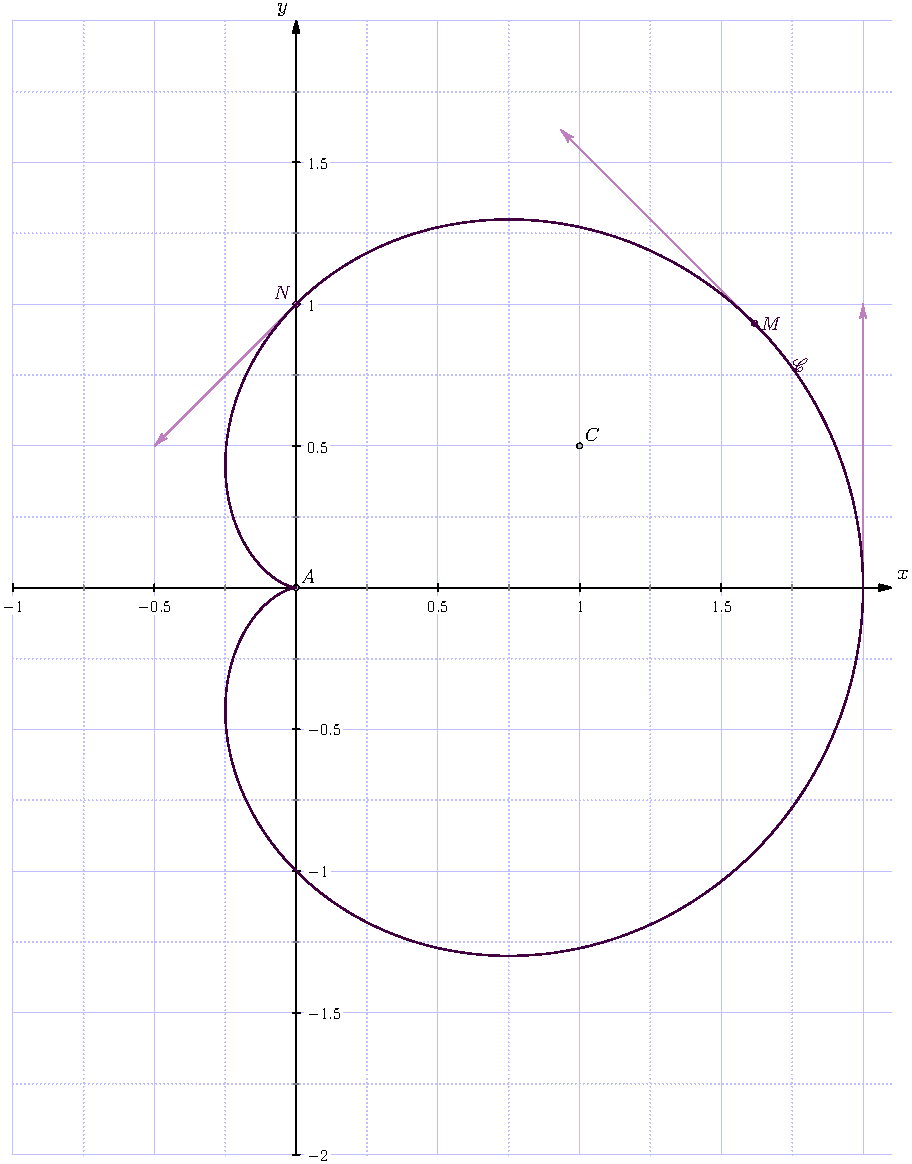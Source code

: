 import graph;
usepackage("mathrsfs");

// Structure fonction 
struct fonction {
	string type; // type : cartésienne, polaire, paramétrique
	real f(real); // définition de la fonction cartésienne
	real x(real); // définition de la fonction paramétrique
	real y(real); // définition de la fonction paramétrique
	real rho(real); // définition de la fonction polaire
	real[] min,max; // intervalles de la variable
	int n; // nombre de points à calculer
	pen couleur_fonction; // couleur (dark)red,blue,green,magenta,cyan,olive,brown,gray
	pen epaisseur_fonction; // épaisseur 1bp, ...
	pen trait_fonction; //trait solid,dotted,dashed,longdashed,dashdotted,longdashdotted
	string legende; // légende de la courbe
	real position_legende; // paramètre de positionnement de la légende
	align alignement_legende; // S,N,E,W,NE,NW,SE,SW,...
	pen couleur_legende; // couleur de la légende
	real[] parametres_points; // paramètres des points sur la courbe
	string[] legendes_points; // noms des points sur la courbe
	align[] alignements_points; // S,N,E,W,NE,NW,SE,SW,...
	real[] diametres_points; // diamètre du disque
	pen[] couleurs_points; // couleur (dark)red,blue,green,magenta,cyan,olive,brown,gray
	real[] parametres_tangentes; // paramètres (x,t ou thêta) des tangentes à la courbe séparés par une virgule
	pen[] couleurs_tangentes; // couleurs des points séparés par une virgule
	pen[] epaisseurs_tangentes; // épaisseur des tangentes
	real[] directions_tangentes; // 1 : sens de parcours, 2 : des deux côtés
	real[] coefficient_tangentes; // coef de réduction ou d'agrandissement
	real coef_label_fct; // Coefficient taille des caractères
}

real nb_derive(real f(real),real x, real h=1/10^6){
	// renvoie le nombre dérivé de la fonction f en x
	return (f(x+h)-f(x))/h;
}

// Procédures issues de base_pi
struct rational
{/*'p' est le numérateur, 'q' est le dénominateur.
   'ep' est la précision avec laquelle le rationnel a été obtenu dans
   le cas où il y convertion à partir d'un irrationnel.
  */
  int p;
  int q;
  real ep;
}

rational operator init() {return new rational;}
rational rational(real x, real ep=1/10^5)
{/*Retourne le rationnel qui approxime 'x' tel que 'abs(p/q-x)<=ep'.
 */
  rational orat;
  int q=1;
  while (abs(round(q*x)-q*x)>ep)
    {
      ++q;
    }
  orat.p=round(q*x);
  orat.q=q;
  orat.ep=ep;
  return orat;
}

int pgcd(int a, int b)
{
  int a_=abs(a), b_=abs(b), r=a_;
  if (b_>a_) {a_=b_; b_=r; r=a_;}
  while (r>0)
    {
      r=a_%b_;
      a_=b_;
      b_=r;
    }
  return a_;
}

string texfrac(int p, int q,
               string factor="",
               bool signin=false, bool factorin=true,
               bool displaystyle=false,
               bool zero=true)
{/*Retourne le code LaTeX pour écrire la fraction p/q*factor.
   Si 'signin' vaut 'true' le signe '-' est dans la fraction (au
   numérateur).
   Si 'displaystyle' vaut 'true' le code est en mode 'displaystyle'.
   Si 'zero' vaut 'false' et 'p' vaut 0, le code génère 0/p*factor; 0
   si 'zero' vaut 'true'.
  */
  if (p==0) return (zero ? "$0$" : "");
  string disp= displaystyle ? "$\displaystyle " : "$";
  int pgcd=pgcd(p,q);
  int num= round(p/pgcd), den= round(q/pgcd);
  string nums;
  if (num==1)
    if (factor=="" || (!factorin && (den !=1))) nums="1"; else nums="";
  else
    if (num==-1)
      if (factor=="" || (!factorin && (den !=1))) nums="-1"; else nums="-";
    else nums= (string) num;
  if (den==1) return "$" + nums + factor + "$";
  else
    {
      string dens= (den==1) ? "" : (string) den;
      if (signin || num>0)
        if (factorin)
          return disp + "\frac{" + nums + factor + "}{" + (string) dens + "}$";
        else
          return disp + "\frac{" + nums + "}{" + (string) dens + "}"+ factor + "$";
      else
        {
          if (num==-1)
            if (factor=="" || !factorin) nums="1"; else nums="";
          else nums=(string)(abs(num));
          if (factorin)
            return disp + "-\frac{" + nums + factor + "}{" + (string) dens + "}$";
          else
            return disp + "-\frac{" + nums + "}{" + (string) dens + "}"+ factor + "$";
        }
    }
}

string texfrac(rational x,
               string factor="",
               bool signin=false, bool factorin=true,
               bool displaystyle=false,
               bool zero=true)
{
  return texfrac(x.p, x.q, factor, signin, factorin, displaystyle, zero);
}

ticklabel labelfrac(real ep=1/10^5, real factor=1.0,
                    string symbol="",
                    bool signin=false, bool symbolin=true,
                    bool displaystyle=false,
                    bool zero=true)
{
  return new string(real x)
    {
      return texfrac(rational(x/factor), symbol, signin, symbolin, displaystyle, zero);
    };
}
////////////////////////////////////////////////////////////////////////

fonction[] fonctions; // tableau des fonctions à tracer

// Taille du dessin
unitsize(5cm,5cm); // ou size(10cm);
// Taille de la fenêtre
real xmin=-1,xmax=2.1; 
real ymin=-2,ymax=2;
// Propriétés du graphique /////////////////////////////////////////////
bool quadrillage=true; // affiche le quadrillage ou non
bool xaxe=true; // affiche l'axe horizontal ou non
real xPasPrincipal=0.5; // pas principal de l'axe horizontal
real xPasSecondaire=0.25; // pas secondaire de l'axe horizontal
int xNbChiffres=2 ; // nombre de chiffres pour les graduations. 0=valeur exacte.
real xfactor=pi; string xsymbol="\pi"; // pris en compte seulement si xNbChiffres=0
string legende_x="$x$"; // légende de l'axe horizontal
real coef_labelx=0.7; // Coefficient taille du label x
bool yaxe=true; // affiche l'axe vertical ou non
real yPasPrincipal=0.5; // pas principal de l'axe vertical
real yPasSecondaire=0.25; // pas secondaire de l'axe vertical
int yNbChiffres=2; // nombre de chiffres pour les graduations. 0=valeur exacte.
real yfactor=1; string ysymbol=""; // pris en compte seulement si yNbChiffres=0
string legende_y="$y$"; // légende de l'axe vertical
real coef_labely=0.7; // Coefficient taille du label y
bool repereoij=false; // affiche O et les vecteurs i et j

// Création du dessin
draw(box((xmin,ymin),(xmax,ymax)),invisible);

// Une fonction à tracer ///////////////////////////////////////////////
fonction fct;
fct.type="pol"; // type d'équation (car (cartésienne), pol (polaire), par (paramétrique))
fct.f=new real(real x) {return x^2;}; // cartésienne
fct.x=new real(real t) {return sin(2*t);}; // paramétrique
fct.y=new real(real t) {return sin(3*t);}; // paramétrique
fct.rho=new real(real theta) {return 1+cos(theta);}; // polaire
fct.min=new real[] {0}; // bornes inf de l'intervalle de la variable (x,t ou thêta)
fct.max=new real[] {2*pi}; // bornes sup de l'intervalle de la variable (x,t ou thêta)
fct.n=400; // nombre de points à calculer
fct.couleur_fonction=darkmagenta; // couleur ( (dark)red,blue,green,magenta,cyan,olive,brown,gray)
fct.epaisseur_fonction=linewidth(0.75bp); // épaisseur (0.75bp)
fct.trait_fonction=solid; //trait (solid,dotted,dashed,longdashed,dashdotted,longdashdotted)
fct.position_legende=pi/8; // paramètre (x,t ou thêta) de positionnement de la légende 
fct.legende="$\mathscr{C}$"; // légende de la courbe ("$\mathscr{C}$")
fct.alignement_legende=N; // alignement de la légende (S,N,E,W,NE,NW,SE,SW,...)
fct.couleur_legende=fct.couleur_fonction; // couleur de la légende
fct.parametres_points=new real[] {pi/6,pi/2}; // paramètres (x,t ou thêta) des points sur la courbe séparés par une virgule
fct.legendes_points=new string[] {"$M$","$N$"}; // legendes des points séparés par une virgule
fct.alignements_points=new align[] {E,NW}; // alignement des points séparés par une virgule
fct.diametres_points=new real[] {3bp}; // diamètres des points séparés par une virgule
fct.couleurs_points=new pen[] {fct.couleur_fonction}; // couleurs des points séparés par une virgule
fct.parametres_tangentes=new real[] {pi/6,0,pi/2}; // paramètres (x,t ou thêta) des tangentes à la courbe séparés par une virgule
fct.couleurs_tangentes=new pen[] {fct.couleur_fonction+0.5*white}; // couleurs des tangentes séparées par une virgule
fct.directions_tangentes=new real[] {1}; // 1 : sens de parcours, 2 : des deux côtés
fct.coefficient_tangentes=new real[] {0.5,0.5}; // coef de réduction ou d'agrandissement
fct.epaisseurs_tangentes=new pen[] {linewidth(0.5bp)}; // épaisseurs des tangentes
fct.coef_label_fct=0.8; // coefficient taille des caractères
fonctions.push(fct);
// fin de la fonction à tracer /////////////////////////////////////////

// Points à placer /////////////////////////////////////////////////////
pair[] coordonnees_points={(0,0),(1,0.5)}; // coordonnées des points séparés par une virgule ((1,2),(2,-1),...)
string[] legendes_points={"$A$","$C$"}; // légendes des points séparés par une virgule ("$A$","$B$",...)
align[] alignements_points={NE}; // alignement des légendes séparés par une virgule (S,N,E,W,NE,NW,SE,SW,...) 
real[] diametres_points={3bp}; // diamètre des points séparés par une virgule (3bp)
pen[] couleurs_points={black}; // couleurs des points séparés par une virgule ((dark)red,blue,green,magenta,cyan,olive,brown,gray)
real coef_label_points=0.8; // coefficient taille des caractères
// fin des points à placer /////////////////////////////////////////////

if (quadrillage) {
// Quadrillage horizontal //////////////////////////////////////////////
ticks yticks=Ticks("%",extend=true,
		Step=yPasPrincipal,Size=.6mm, // graduation principale
		step=yPasSecondaire,size=.4mm, // graduation secondaire
		pTick=paleblue+.2bp,
		ptick=dotted+.5bp+paleblue
	);
yaxis(ymin=ymin,ymax=ymax,
	LeftRight,
	yticks, 
	above=false,
	p=nullpen
); 

// Quadrillage vertical ////////////////////////////////////////////////
ticks xticks=Ticks("%",extend=true,
		Step=xPasPrincipal,Size=.6mm, // graduation principale
		step=xPasSecondaire,size=.4mm, // graduation secondaire
		pTick=paleblue+.2bp,
		ptick=dotted+.5bp+paleblue
	);
xaxis(xmin=xmin,xmax=xmax,
	BottomTop,
	xticks, 
	above=false,
	p=nullpen
); 
}
//write(max(currentpicture));

if(xaxe) {
// Axes x //////////////////////////////////////////////////////////////
string xFormat=(xNbChiffres==0 ? "" : "$%."+string(xNbChiffres)+"g$");
ticks xticks=Ticks(
		scale(coef_labelx)*Label(xFormat,align=E,Fill(white)),
		(xNbChiffres==0 ? labelfrac(factor=xfactor,symbol=xsymbol) : null),
		NoZero, // afficher le zéro
		begin=true,beginlabel=true, // Affiche première graduation
		end=false,endlabel=false, // Affiche dernière graduation
		Step=xPasPrincipal,Size=.6mm,pTick=black, // Pas des graduations principales
		step=xPasSecondaire,size=.4mm,ptick=gray // Pas des graduations secondaires
	);
xaxis(scale(coef_labelx+0.2)*Label(legende_x,position=EndPoint, align=2E+N),
	xmin=xmin,xmax=xmax,
	xticks, 
	Arrow(6),
	above=true
);
}

if(yaxe) {
// Axes y //////////////////////////////////////////////////////////////
string yFormat=(yNbChiffres==0 ? "" : "$%."+string(yNbChiffres)+"g$");
ticks yticks=Ticks(
		scale(coef_labely)*Label(yFormat,align=E,Fill(white)),
		(yNbChiffres==0 ? labelfrac(factor=yfactor,symbol=ysymbol) : null),
		NoZero, // afficher le zéro
		begin=true,beginlabel=true, // Affiche première graduation
		end=false,endlabel=false, // Affiche dernière graduation
		Step=yPasPrincipal,Size=.6mm,pTick=black, // Pas des graduations principales
		step=yPasSecondaire,size=.4mm,ptick=gray // Pas des graduations secondaires
	);
yaxis(scale(coef_labely+0.2)*Label(legende_y,position=EndPoint, align=2N+W), 
	ymin=ymin,ymax=ymax, 
	yticks,
	above=true,
	Arrow(6)); 
}

pair cpmax=max(currentpicture,true);
pair cpmin=min(currentpicture,true);
//write(cpmin,cpmax);
//xmax=currentpicture.userMax().x;
//ymax=currentpicture.userMax().y;
//write(xmax,ymax);

// Placement des points ////////////////////////////////////////////////
for (int k=0; k<coordonnees_points.length; ++k) {
	// si pas d'attribut pour un point, on prend ceux du premier point
	align alignement=(k>=alignements_points.length) ? alignements_points[0] : alignements_points[k];
	real diametre=(k>=diametres_points.length) ? diametres_points[0] : diametres_points[k];
	pen couleur=(k>=couleurs_points.length) ? couleurs_points[0] : couleurs_points[k];
	string legende=(k>=legendes_points.length) ? "" : legendes_points[k];
	pair coordonnees=coordonnees_points[k];
	// disque extérieur
	dot(coordonnees,diametre+couleur);
	// disque intérieur
	dot(coordonnees,couleur+0.7*white+(diametre-1.5bp));
	// légende
	label(scale(coef_label_points)*legende,coordonnees,alignement,couleur);
}

// Construction des courbes ////////////////////////////////////////////
picture picgraph;
for (int k=0; k<fonctions.length; ++k) {	
	if(fonctions[k].type=="car"){
		// Tracé de la courbe
		for (int j=0; j<fonctions[k].min.length; ++j) {
			draw(picgraph,graph(picgraph,fonctions[k].f,fonctions[k].min[j],fonctions[k].max[j],fonctions[k].n),fonctions[k].couleur_fonction+fonctions[k].epaisseur_fonction+fonctions[k].trait_fonction);
		}
		// Légende de la courbe
		label(scale(fonctions[k].coef_label_fct)*fonctions[k].legende,(fonctions[k].position_legende,fonctions[k].f(fonctions[k].position_legende)),fonctions[k].alignement_legende,fonctions[k].couleur_legende); 
		// Points
		for (int j=0; j<fonctions[k].parametres_points.length; ++j) {
			// si pas d'attribut pour un point, on prend ceux du premier point
			align alignement=(j>=fonctions[k].alignements_points.length) ? fonctions[k].alignements_points[0] : fonctions[k].alignements_points[j];
			real diametre=(j>=fonctions[k].diametres_points.length) ? fonctions[k].diametres_points[0] : fonctions[k].diametres_points[j];
			pen couleur=(j>=fonctions[k].couleurs_points.length) ? fonctions[k].couleurs_points[0] : fonctions[k].couleurs_points[j];			
			pair coordonnees=(fonctions[k].parametres_points[j],fonctions[k].f(fonctions[k].parametres_points[j]));
			// disque extérieur
			dot(coordonnees,diametre+fonctions[k].couleur_fonction);
			// disque intérieur
			dot(coordonnees,couleur+0.7*white+(diametre-1.5bp));
			// légende
			label(scale(fonctions[k].coef_label_fct)*fonctions[k].legendes_points[j],coordonnees,alignement,couleur);
		};
		// Tangentes
		for (int j=0; j<fonctions[k].parametres_tangentes.length; ++j) {
			// si pas d'attribut pour une tangente, on prend ceux de la première tangente
			pen couleur=(j>=fonctions[k].couleurs_tangentes.length) ? fonctions[k].couleurs_tangentes[0] : fonctions[k].couleurs_tangentes[j];
			real direction=(j>=fonctions[k].directions_tangentes.length) ? fonctions[k].directions_tangentes[0] : fonctions[k].directions_tangentes[j];
			real coefficient=(j>=fonctions[k].coefficient_tangentes.length) ? fonctions[k].coefficient_tangentes[0] : fonctions[k].coefficient_tangentes[j];
			pen epaisseur=(j>=fonctions[k].epaisseurs_tangentes.length) ? fonctions[k].epaisseurs_tangentes[0] : fonctions[k].epaisseurs_tangentes[j];
			pair coordonnees_a=(fonctions[k].parametres_tangentes[j],fonctions[k].f(fonctions[k].parametres_tangentes[j]));
			pair coordonnees_b=coordonnees_a+(1,nb_derive(fonctions[k].f,fonctions[k].parametres_tangentes[j]))*coefficient;
			if(direction==2){
				coordonnees_a=2*coordonnees_a-coordonnees_b;
				draw(coordonnees_a--coordonnees_b,couleur+epaisseur,Arrows(HookHead,4bp));
			} else {
				draw(coordonnees_a--coordonnees_b,couleur+epaisseur,Arrow(HookHead,4bp));
			}			
		}		
	} else if(fonctions[k].type=="pol"){
		// Tracé de la courbe
		for (int j=0; j<fonctions[k].min.length; ++j) {
			draw(picgraph,polargraph(picgraph,fonctions[k].rho,fonctions[k].min[j],fonctions[k].max[j],fonctions[k].n),fonctions[k].couleur_fonction+fonctions[k].epaisseur_fonction+fonctions[k].trait_fonction);
		}
		// Légende de la courbe
		label(scale(fonctions[k].coef_label_fct)*fonctions[k].legende,(fonctions[k].rho(fonctions[k].position_legende)*cos(fonctions[k].position_legende),fonctions[k].rho(fonctions[k].position_legende)*sin(fonctions[k].position_legende)),fonctions[k].alignement_legende,fonctions[k].couleur_legende); 
		// Points
		for (int j=0; j<fonctions[k].parametres_points.length; ++j) {
			// si pas d'attribut pour un point, on prend ceux du premier point
			align alignement=(j>=fonctions[k].alignements_points.length) ? fonctions[k].alignements_points[0] : fonctions[k].alignements_points[j];
			real diametre=(j>=fonctions[k].diametres_points.length) ? fonctions[k].diametres_points[0] : fonctions[k].diametres_points[j];
			pen couleur=(j>=fonctions[k].couleurs_points.length) ? fonctions[k].couleurs_points[0] : fonctions[k].couleurs_points[j];
			pair coordonnees=(fonctions[k].rho(fonctions[k].parametres_points[j])*cos(fonctions[k].parametres_points[j]),fonctions[k].rho(fonctions[k].parametres_points[j])*sin(fonctions[k].parametres_points[j]));
			// disque extérieur
			dot(coordonnees,diametre+fonctions[k].couleur_fonction);
			// disque intérieur
			dot(coordonnees,couleur+0.7*white+(diametre-1.5bp));
			// légende
			label(scale(fonctions[k].coef_label_fct)*fonctions[k].legendes_points[j],coordonnees,alignement,couleur);
		}
		// Tangentes
		for (int j=0; j<fonctions[k].parametres_tangentes.length; ++j) {
			// si pas d'attribut pour une tangente, on prend ceux de la première tangente
			pen couleur=(j>=fonctions[k].couleurs_tangentes.length) ? fonctions[k].couleurs_tangentes[0] : fonctions[k].couleurs_tangentes[j];
			real direction=(j>=fonctions[k].directions_tangentes.length) ? fonctions[k].directions_tangentes[0] : fonctions[k].directions_tangentes[j];
			real coefficient=(j>=fonctions[k].coefficient_tangentes.length) ? fonctions[k].coefficient_tangentes[0] : fonctions[k].coefficient_tangentes[j];
			pen epaisseur=(j>=fonctions[k].epaisseurs_tangentes.length) ? fonctions[k].epaisseurs_tangentes[0] : fonctions[k].epaisseurs_tangentes[j];
			pair coordonnees_a=(fonctions[k].rho(fonctions[k].parametres_tangentes[j])*cos(fonctions[k].parametres_tangentes[j]),fonctions[k].rho(fonctions[k].parametres_tangentes[j])*sin(fonctions[k].parametres_tangentes[j]));
			real theta=fonctions[k].parametres_tangentes[j];
			real rho_prime=nb_derive(fonctions[k].rho,theta);
			pair coordonnees_b=coordonnees_a+(rho_prime*cos(theta)-fonctions[k].rho(theta)*sin(theta),rho_prime*sin(theta)+fonctions[k].rho(theta)*cos(theta))*coefficient;
			if(direction==2){
				coordonnees_a=2*coordonnees_a-coordonnees_b;
				draw(coordonnees_a--coordonnees_b,couleur+epaisseur,Arrows(HookHead,4bp));
			} else {
				draw(coordonnees_a--coordonnees_b,couleur+epaisseur,Arrow(HookHead,4bp));
			}			
		}
	} else if(fonctions[k].type=="par"){
		// Tracé de la courbe
		for (int j=0; j<fonctions[k].min.length; ++j) {
			draw(picgraph,graph(picgraph,fonctions[k].x,fonctions[k].y,fonctions[k].min[j],fonctions[k].max[j],fonctions[k].n),fonctions[k].couleur_fonction+fonctions[k].epaisseur_fonction+fonctions[k].trait_fonction);
		}
		// Légende de la courbe
		label(scale(fonctions[k].coef_label_fct)*fonctions[k].legende,(fonctions[k].x(fonctions[k].position_legende),fonctions[k].y(fonctions[k].position_legende)),fonctions[k].alignement_legende,fonctions[k].couleur_legende);
		// Points
		for (int j=0; j<fonctions[k].parametres_points.length; ++j) {
			// si pas d'attribut pour un point, on prend ceux du premier point
			align alignement=(j>=fonctions[k].alignements_points.length) ? fonctions[k].alignements_points[0] : fonctions[k].alignements_points[j];
			real diametre=(j>=fonctions[k].diametres_points.length) ? fonctions[k].diametres_points[0] : fonctions[k].diametres_points[j];
			pen couleur=(j>=fonctions[k].couleurs_points.length) ? fonctions[k].couleurs_points[0] : fonctions[k].couleurs_points[j];
			pair coordonnees=(fonctions[k].x(fonctions[k].parametres_points[j]),fonctions[k].y(fonctions[k].parametres_points[j]));
			// disque extérieur
			dot(coordonnees,diametre+fonctions[k].couleur_fonction);
			// disque intérieur
			dot(coordonnees,couleur+0.7*white+(diametre-1.5bp));
			// légende
			label(scale(fonctions[k].coef_label_fct)*fonctions[k].legendes_points[j],coordonnees,alignement,couleur);
		}
		// Tangentes
		for (int j=0; j<fonctions[k].parametres_tangentes.length; ++j) {
			// si pas d'attribut pour une tangente, on prend ceux de la première tangente
			pen couleur=(j>=fonctions[k].couleurs_tangentes.length) ? fonctions[k].couleurs_tangentes[0] : fonctions[k].couleurs_tangentes[j];
			real direction=(j>=fonctions[k].directions_tangentes.length) ? fonctions[k].directions_tangentes[0] : fonctions[k].directions_tangentes[j];
			real coefficient=(j>=fonctions[k].coefficient_tangentes.length) ? fonctions[k].coefficient_tangentes[0] : fonctions[k].coefficient_tangentes[j];
			pen epaisseur=(j>=fonctions[k].epaisseurs_tangentes.length) ? fonctions[k].epaisseurs_tangentes[0] : fonctions[k].epaisseurs_tangentes[j];
			pair coordonnees_a=(fonctions[k].x(fonctions[k].parametres_tangentes[j]),fonctions[k].y(fonctions[k].parametres_tangentes[j]));
			pair coordonnees_b=coordonnees_a+(nb_derive(fonctions[k].x,fonctions[k].parametres_tangentes[j]),nb_derive(fonctions[k].y,fonctions[k].parametres_tangentes[j]))*coefficient;
			if(direction==2){
				coordonnees_a=2*coordonnees_a-coordonnees_b;
				draw(coordonnees_a--coordonnees_b,couleur+epaisseur,Arrows(HookHead,4bp));
			} else {
				draw(coordonnees_a--coordonnees_b,couleur+epaisseur,Arrow(HookHead,4bp));
			}			
		}		
	}
  } 
 
// Limiter la fenêtre en hauteur
//ylimits(ymin,ymax,Crop);
//xlimits(xmin,xmax,Crop);
//fixedscaling(currentpicture, cpmin,cpmax);
//crop(currentpicture);
//limits((xmin,ymin),(xmax,ymax),Crop);
limits(picgraph,(xmin,ymin),(xmax,ymax),Crop);
add(picgraph);

if(repereoij) {
// Repère Oij
labelx(scale(coef_labelx)*Label("$O$",NoFill), 0, SW);
dot((0,0));
draw(scale(coef_labelx)*Label("$\vec{\imath}$",align=S,UnFill),
     (0,0)--(1,0),scale(1.2)*currentpen,Arrow(6));
draw(scale(coef_labely)*Label("$\vec{\jmath}$",align=W,UnFill),
     (0,0)--(0,1),scale(1.2)*currentpen,Arrow(6));
}


